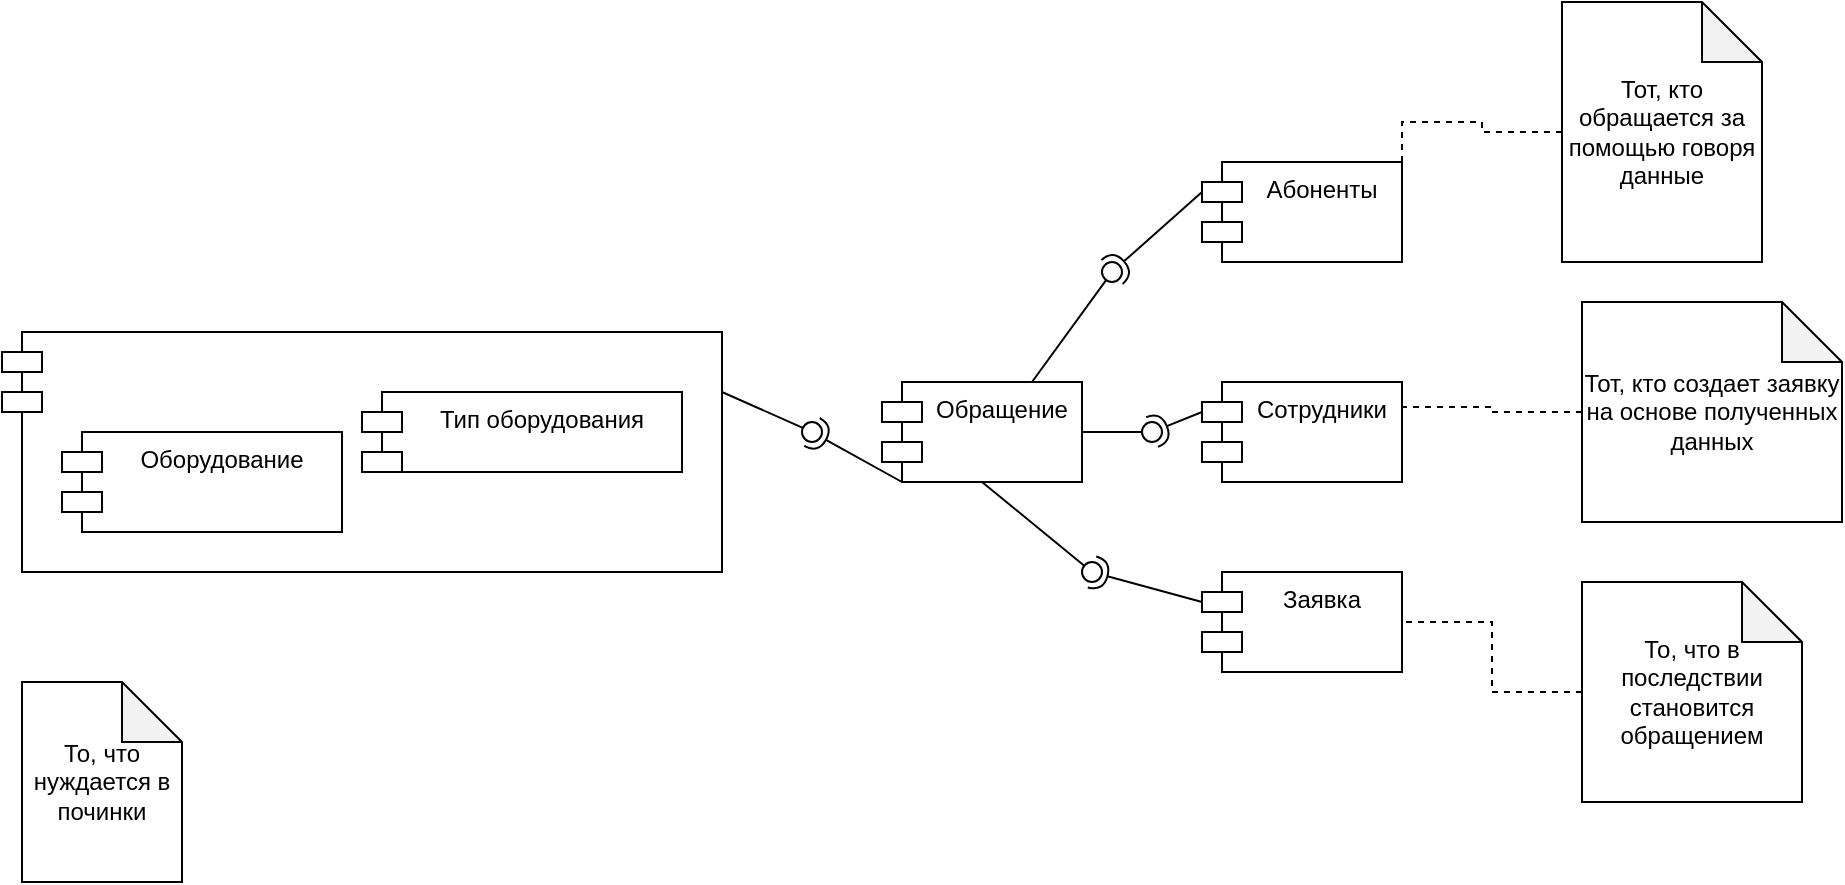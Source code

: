 <mxfile version="14.1.2" type="github">
  <diagram id="3q50SIcxGe6WyhMTCiRP" name="Страница 1">
    <mxGraphModel dx="946" dy="645" grid="1" gridSize="10" guides="1" tooltips="1" connect="1" arrows="1" fold="1" page="1" pageScale="1" pageWidth="827" pageHeight="1169" math="0" shadow="0">
      <root>
        <mxCell id="0" />
        <mxCell id="1" parent="0" />
        <mxCell id="vTD367eCLKFzvuavmpZN-2" value="Обращение" style="shape=module;align=left;spacingLeft=20;align=center;verticalAlign=top;" parent="1" vertex="1">
          <mxGeometry x="470" y="240" width="100" height="50" as="geometry" />
        </mxCell>
        <mxCell id="vTD367eCLKFzvuavmpZN-3" value="Заявка" style="shape=module;align=left;spacingLeft=20;align=center;verticalAlign=top;" parent="1" vertex="1">
          <mxGeometry x="630" y="335" width="100" height="50" as="geometry" />
        </mxCell>
        <mxCell id="vTD367eCLKFzvuavmpZN-4" value="Сотрудники" style="shape=module;align=left;spacingLeft=20;align=center;verticalAlign=top;" parent="1" vertex="1">
          <mxGeometry x="630" y="240" width="100" height="50" as="geometry" />
        </mxCell>
        <mxCell id="vTD367eCLKFzvuavmpZN-5" value="Абоненты" style="shape=module;align=left;spacingLeft=20;align=center;verticalAlign=top;" parent="1" vertex="1">
          <mxGeometry x="630" y="130" width="100" height="50" as="geometry" />
        </mxCell>
        <mxCell id="vTD367eCLKFzvuavmpZN-9" value="" style="group" parent="1" vertex="1" connectable="0">
          <mxGeometry x="30" y="215" width="360" height="120" as="geometry" />
        </mxCell>
        <mxCell id="vTD367eCLKFzvuavmpZN-8" value="" style="shape=module;align=left;spacingLeft=20;align=center;verticalAlign=top;" parent="vTD367eCLKFzvuavmpZN-9" vertex="1">
          <mxGeometry width="360" height="120" as="geometry" />
        </mxCell>
        <mxCell id="vTD367eCLKFzvuavmpZN-6" value="Оборудование" style="shape=module;align=left;spacingLeft=20;align=center;verticalAlign=top;" parent="vTD367eCLKFzvuavmpZN-9" vertex="1">
          <mxGeometry x="30" y="50" width="140" height="50" as="geometry" />
        </mxCell>
        <mxCell id="vTD367eCLKFzvuavmpZN-7" value="Тип оборудования" style="shape=module;align=left;spacingLeft=20;align=center;verticalAlign=top;" parent="vTD367eCLKFzvuavmpZN-9" vertex="1">
          <mxGeometry x="180" y="30" width="160" height="40" as="geometry" />
        </mxCell>
        <mxCell id="vTD367eCLKFzvuavmpZN-22" style="edgeStyle=orthogonalEdgeStyle;rounded=0;orthogonalLoop=1;jettySize=auto;html=1;exitX=0;exitY=0.5;exitDx=0;exitDy=0;exitPerimeter=0;entryX=1;entryY=0.25;entryDx=0;entryDy=0;dashed=1;endArrow=none;endFill=0;" parent="1" source="vTD367eCLKFzvuavmpZN-15" target="vTD367eCLKFzvuavmpZN-4" edge="1">
          <mxGeometry relative="1" as="geometry" />
        </mxCell>
        <mxCell id="vTD367eCLKFzvuavmpZN-15" value="Тот, кто создает заявку на основе полученных данных" style="shape=note;whiteSpace=wrap;html=1;backgroundOutline=1;darkOpacity=0.05;" parent="1" vertex="1">
          <mxGeometry x="820" y="200" width="130" height="110" as="geometry" />
        </mxCell>
        <mxCell id="vTD367eCLKFzvuavmpZN-21" style="edgeStyle=orthogonalEdgeStyle;rounded=0;orthogonalLoop=1;jettySize=auto;html=1;exitX=0;exitY=0.5;exitDx=0;exitDy=0;exitPerimeter=0;entryX=1;entryY=0;entryDx=0;entryDy=0;dashed=1;endArrow=none;endFill=0;" parent="1" source="vTD367eCLKFzvuavmpZN-16" target="vTD367eCLKFzvuavmpZN-5" edge="1">
          <mxGeometry relative="1" as="geometry" />
        </mxCell>
        <mxCell id="vTD367eCLKFzvuavmpZN-16" value="Тот, кто обращается за помощью говоря данные" style="shape=note;whiteSpace=wrap;html=1;backgroundOutline=1;darkOpacity=0.05;" parent="1" vertex="1">
          <mxGeometry x="810" y="50" width="100" height="130" as="geometry" />
        </mxCell>
        <mxCell id="vTD367eCLKFzvuavmpZN-23" style="edgeStyle=orthogonalEdgeStyle;rounded=0;orthogonalLoop=1;jettySize=auto;html=1;exitX=0;exitY=0.5;exitDx=0;exitDy=0;exitPerimeter=0;dashed=1;endArrow=none;endFill=0;" parent="1" source="vTD367eCLKFzvuavmpZN-17" target="vTD367eCLKFzvuavmpZN-3" edge="1">
          <mxGeometry relative="1" as="geometry" />
        </mxCell>
        <mxCell id="vTD367eCLKFzvuavmpZN-17" value="То, что в последствии становится обращением" style="shape=note;whiteSpace=wrap;html=1;backgroundOutline=1;darkOpacity=0.05;" parent="1" vertex="1">
          <mxGeometry x="820" y="340" width="110" height="110" as="geometry" />
        </mxCell>
        <mxCell id="vTD367eCLKFzvuavmpZN-18" value="То, что нуждается в починки" style="shape=note;whiteSpace=wrap;html=1;backgroundOutline=1;darkOpacity=0.05;" parent="1" vertex="1">
          <mxGeometry x="40" y="390" width="80" height="100" as="geometry" />
        </mxCell>
        <mxCell id="mUM-ccR-T-JnQnLstnS7-1" value="" style="rounded=0;orthogonalLoop=1;jettySize=auto;html=1;endArrow=none;endFill=0;exitX=1;exitY=0.25;exitDx=0;exitDy=0;" edge="1" target="mUM-ccR-T-JnQnLstnS7-3" parent="1" source="vTD367eCLKFzvuavmpZN-8">
          <mxGeometry relative="1" as="geometry">
            <mxPoint x="500" y="345" as="sourcePoint" />
          </mxGeometry>
        </mxCell>
        <mxCell id="mUM-ccR-T-JnQnLstnS7-2" value="" style="rounded=0;orthogonalLoop=1;jettySize=auto;html=1;endArrow=halfCircle;endFill=0;entryX=0.5;entryY=0.5;entryDx=0;entryDy=0;endSize=6;strokeWidth=1;exitX=0;exitY=1;exitDx=10;exitDy=0;exitPerimeter=0;" edge="1" target="mUM-ccR-T-JnQnLstnS7-3" parent="1" source="vTD367eCLKFzvuavmpZN-2">
          <mxGeometry relative="1" as="geometry">
            <mxPoint x="540" y="345" as="sourcePoint" />
          </mxGeometry>
        </mxCell>
        <mxCell id="mUM-ccR-T-JnQnLstnS7-3" value="" style="ellipse;whiteSpace=wrap;html=1;fontFamily=Helvetica;fontSize=12;fontColor=#000000;align=center;strokeColor=#000000;fillColor=#ffffff;points=[];aspect=fixed;resizable=0;" vertex="1" parent="1">
          <mxGeometry x="430" y="260" width="10" height="10" as="geometry" />
        </mxCell>
        <mxCell id="mUM-ccR-T-JnQnLstnS7-4" value="" style="rounded=0;orthogonalLoop=1;jettySize=auto;html=1;endArrow=none;endFill=0;exitX=1;exitY=0.5;exitDx=0;exitDy=0;" edge="1" target="mUM-ccR-T-JnQnLstnS7-6" parent="1" source="vTD367eCLKFzvuavmpZN-2">
          <mxGeometry relative="1" as="geometry">
            <mxPoint x="500" y="325" as="sourcePoint" />
          </mxGeometry>
        </mxCell>
        <mxCell id="mUM-ccR-T-JnQnLstnS7-5" value="" style="rounded=0;orthogonalLoop=1;jettySize=auto;html=1;endArrow=halfCircle;endFill=0;entryX=0.5;entryY=0.5;entryDx=0;entryDy=0;endSize=6;strokeWidth=1;exitX=0;exitY=0;exitDx=0;exitDy=15;exitPerimeter=0;" edge="1" target="mUM-ccR-T-JnQnLstnS7-6" parent="1" source="vTD367eCLKFzvuavmpZN-4">
          <mxGeometry relative="1" as="geometry">
            <mxPoint x="540" y="325" as="sourcePoint" />
          </mxGeometry>
        </mxCell>
        <mxCell id="mUM-ccR-T-JnQnLstnS7-6" value="" style="ellipse;whiteSpace=wrap;html=1;fontFamily=Helvetica;fontSize=12;fontColor=#000000;align=center;strokeColor=#000000;fillColor=#ffffff;points=[];aspect=fixed;resizable=0;" vertex="1" parent="1">
          <mxGeometry x="600" y="260" width="10" height="10" as="geometry" />
        </mxCell>
        <mxCell id="mUM-ccR-T-JnQnLstnS7-7" value="" style="rounded=0;orthogonalLoop=1;jettySize=auto;html=1;endArrow=none;endFill=0;exitX=0.5;exitY=1;exitDx=0;exitDy=0;" edge="1" target="mUM-ccR-T-JnQnLstnS7-9" parent="1" source="vTD367eCLKFzvuavmpZN-2">
          <mxGeometry relative="1" as="geometry">
            <mxPoint x="500" y="325" as="sourcePoint" />
          </mxGeometry>
        </mxCell>
        <mxCell id="mUM-ccR-T-JnQnLstnS7-8" value="" style="rounded=0;orthogonalLoop=1;jettySize=auto;html=1;endArrow=halfCircle;endFill=0;entryX=0.5;entryY=0.5;entryDx=0;entryDy=0;endSize=6;strokeWidth=1;exitX=0;exitY=0;exitDx=0;exitDy=15;exitPerimeter=0;" edge="1" target="mUM-ccR-T-JnQnLstnS7-9" parent="1" source="vTD367eCLKFzvuavmpZN-3">
          <mxGeometry relative="1" as="geometry">
            <mxPoint x="540" y="325" as="sourcePoint" />
          </mxGeometry>
        </mxCell>
        <mxCell id="mUM-ccR-T-JnQnLstnS7-9" value="" style="ellipse;whiteSpace=wrap;html=1;fontFamily=Helvetica;fontSize=12;fontColor=#000000;align=center;strokeColor=#000000;fillColor=#ffffff;points=[];aspect=fixed;resizable=0;" vertex="1" parent="1">
          <mxGeometry x="570" y="330" width="10" height="10" as="geometry" />
        </mxCell>
        <mxCell id="mUM-ccR-T-JnQnLstnS7-10" value="" style="rounded=0;orthogonalLoop=1;jettySize=auto;html=1;endArrow=none;endFill=0;exitX=0.75;exitY=0;exitDx=0;exitDy=0;" edge="1" target="mUM-ccR-T-JnQnLstnS7-12" parent="1" source="vTD367eCLKFzvuavmpZN-2">
          <mxGeometry relative="1" as="geometry">
            <mxPoint x="500" y="325" as="sourcePoint" />
          </mxGeometry>
        </mxCell>
        <mxCell id="mUM-ccR-T-JnQnLstnS7-11" value="" style="rounded=0;orthogonalLoop=1;jettySize=auto;html=1;endArrow=halfCircle;endFill=0;entryX=0.5;entryY=0.5;entryDx=0;entryDy=0;endSize=6;strokeWidth=1;exitX=0;exitY=0;exitDx=0;exitDy=15;exitPerimeter=0;" edge="1" target="mUM-ccR-T-JnQnLstnS7-12" parent="1" source="vTD367eCLKFzvuavmpZN-5">
          <mxGeometry relative="1" as="geometry">
            <mxPoint x="540" y="325" as="sourcePoint" />
          </mxGeometry>
        </mxCell>
        <mxCell id="mUM-ccR-T-JnQnLstnS7-12" value="" style="ellipse;whiteSpace=wrap;html=1;fontFamily=Helvetica;fontSize=12;fontColor=#000000;align=center;strokeColor=#000000;fillColor=#ffffff;points=[];aspect=fixed;resizable=0;" vertex="1" parent="1">
          <mxGeometry x="580" y="180" width="10" height="10" as="geometry" />
        </mxCell>
      </root>
    </mxGraphModel>
  </diagram>
</mxfile>
